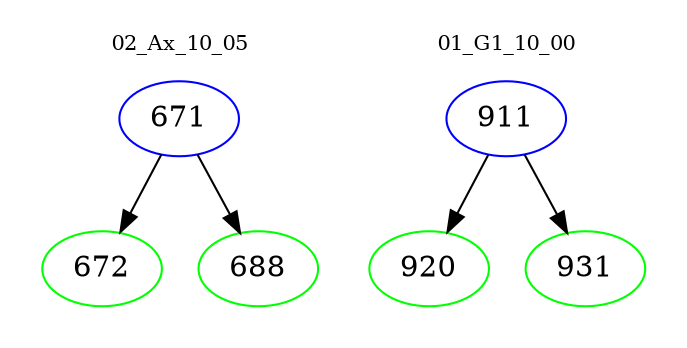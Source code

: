 digraph{
subgraph cluster_0 {
color = white
label = "02_Ax_10_05";
fontsize=10;
T0_671 [label="671", color="blue"]
T0_671 -> T0_672 [color="black"]
T0_672 [label="672", color="green"]
T0_671 -> T0_688 [color="black"]
T0_688 [label="688", color="green"]
}
subgraph cluster_1 {
color = white
label = "01_G1_10_00";
fontsize=10;
T1_911 [label="911", color="blue"]
T1_911 -> T1_920 [color="black"]
T1_920 [label="920", color="green"]
T1_911 -> T1_931 [color="black"]
T1_931 [label="931", color="green"]
}
}
